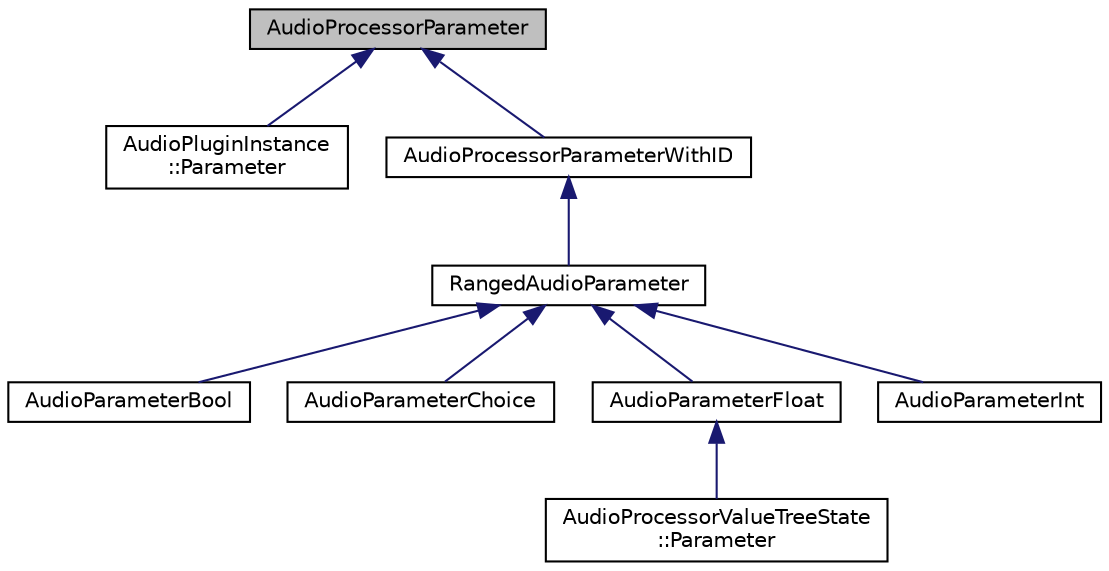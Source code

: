 digraph "AudioProcessorParameter"
{
  bgcolor="transparent";
  edge [fontname="Helvetica",fontsize="10",labelfontname="Helvetica",labelfontsize="10"];
  node [fontname="Helvetica",fontsize="10",shape=record];
  Node0 [label="AudioProcessorParameter",height=0.2,width=0.4,color="black", fillcolor="grey75", style="filled", fontcolor="black"];
  Node0 -> Node1 [dir="back",color="midnightblue",fontsize="10",style="solid",fontname="Helvetica"];
  Node1 [label="AudioPluginInstance\l::Parameter",height=0.2,width=0.4,color="black",URL="$structAudioPluginInstance_1_1Parameter.html",tooltip="Structure used to describe plugin parameters. "];
  Node0 -> Node2 [dir="back",color="midnightblue",fontsize="10",style="solid",fontname="Helvetica"];
  Node2 [label="AudioProcessorParameterWithID",height=0.2,width=0.4,color="black",URL="$classAudioProcessorParameterWithID.html",tooltip="This abstract base class is used by some AudioProcessorParameter helper classes. "];
  Node2 -> Node3 [dir="back",color="midnightblue",fontsize="10",style="solid",fontname="Helvetica"];
  Node3 [label="RangedAudioParameter",height=0.2,width=0.4,color="black",URL="$classRangedAudioParameter.html",tooltip="This abstract base class is used by some AudioProcessorParameter helper classes. "];
  Node3 -> Node4 [dir="back",color="midnightblue",fontsize="10",style="solid",fontname="Helvetica"];
  Node4 [label="AudioParameterBool",height=0.2,width=0.4,color="black",URL="$classAudioParameterBool.html",tooltip="Provides a class of AudioProcessorParameter that can be used as a boolean value. "];
  Node3 -> Node5 [dir="back",color="midnightblue",fontsize="10",style="solid",fontname="Helvetica"];
  Node5 [label="AudioParameterChoice",height=0.2,width=0.4,color="black",URL="$classAudioParameterChoice.html",tooltip="Provides a class of AudioProcessorParameter that can be used to select an indexed, named choice from a list. "];
  Node3 -> Node6 [dir="back",color="midnightblue",fontsize="10",style="solid",fontname="Helvetica"];
  Node6 [label="AudioParameterFloat",height=0.2,width=0.4,color="black",URL="$classAudioParameterFloat.html",tooltip="A subclass of AudioProcessorParameter that provides an easy way to create a parameter which maps onto..."];
  Node6 -> Node7 [dir="back",color="midnightblue",fontsize="10",style="solid",fontname="Helvetica"];
  Node7 [label="AudioProcessorValueTreeState\l::Parameter",height=0.2,width=0.4,color="black",URL="$classAudioProcessorValueTreeState_1_1Parameter.html",tooltip="A parameter class that maintains backwards compatibility with deprecated AudioProcessorValueTreeState..."];
  Node3 -> Node8 [dir="back",color="midnightblue",fontsize="10",style="solid",fontname="Helvetica"];
  Node8 [label="AudioParameterInt",height=0.2,width=0.4,color="black",URL="$classAudioParameterInt.html",tooltip="Provides a class of AudioProcessorParameter that can be used as an integer value with a given range..."];
}
